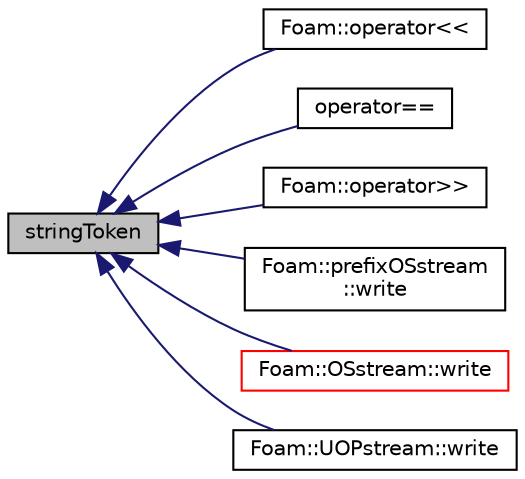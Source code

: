 digraph "stringToken"
{
  bgcolor="transparent";
  edge [fontname="Helvetica",fontsize="10",labelfontname="Helvetica",labelfontsize="10"];
  node [fontname="Helvetica",fontsize="10",shape=record];
  rankdir="LR";
  Node1 [label="stringToken",height=0.2,width=0.4,color="black", fillcolor="grey75", style="filled", fontcolor="black"];
  Node1 -> Node2 [dir="back",color="midnightblue",fontsize="10",style="solid",fontname="Helvetica"];
  Node2 [label="Foam::operator\<\<",height=0.2,width=0.4,color="black",URL="$a10675.html#a609e356ecf969e67ae8ffc4d99dc9c64"];
  Node1 -> Node3 [dir="back",color="midnightblue",fontsize="10",style="solid",fontname="Helvetica"];
  Node3 [label="operator==",height=0.2,width=0.4,color="black",URL="$a02609.html#a50ea162b3ec01fcc31366f2babb52be1"];
  Node1 -> Node4 [dir="back",color="midnightblue",fontsize="10",style="solid",fontname="Helvetica"];
  Node4 [label="Foam::operator\>\>",height=0.2,width=0.4,color="black",URL="$a10675.html#a1ca9f6b67cbe53a166cb681c4d5068d0"];
  Node1 -> Node5 [dir="back",color="midnightblue",fontsize="10",style="solid",fontname="Helvetica"];
  Node5 [label="Foam::prefixOSstream\l::write",height=0.2,width=0.4,color="black",URL="$a01941.html#a52c3f56f115b2b9b1b7db001a3784003",tooltip="Write next token to stream. "];
  Node1 -> Node6 [dir="back",color="midnightblue",fontsize="10",style="solid",fontname="Helvetica"];
  Node6 [label="Foam::OSstream::write",height=0.2,width=0.4,color="red",URL="$a01724.html#a52c3f56f115b2b9b1b7db001a3784003",tooltip="Write next token to stream. "];
  Node1 -> Node7 [dir="back",color="midnightblue",fontsize="10",style="solid",fontname="Helvetica"];
  Node7 [label="Foam::UOPstream::write",height=0.2,width=0.4,color="black",URL="$a02748.html#a52c3f56f115b2b9b1b7db001a3784003",tooltip="Write next token to stream. "];
}

